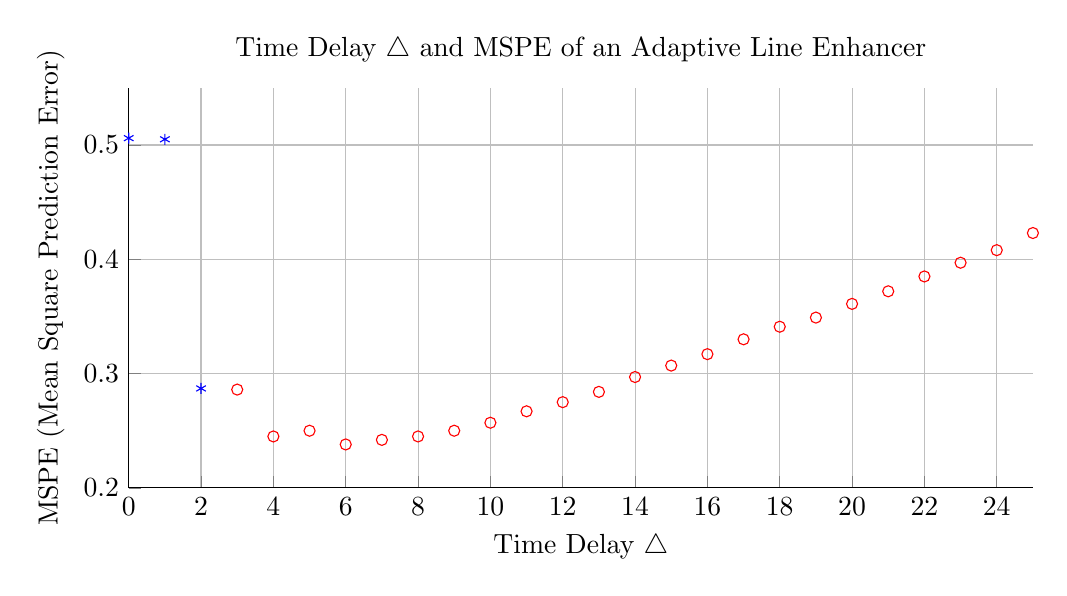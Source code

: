 % This file was created by matlab2tikz v0.4.7 (commit d4c8764c3916fd1d124533205db34e93e01e5518) running on MATLAB 8.3.
% Copyright (c) 2008--2014, Nico Schlömer <nico.schloemer@gmail.com>
% All rights reserved.
% Minimal pgfplots version: 1.3
% 
% The latest updates can be retrieved from
%   http://www.mathworks.com/matlabcentral/fileexchange/22022-matlab2tikz
% where you can also make suggestions and rate matlab2tikz.
% 
\begin{tikzpicture}

\begin{axis}[%
width=4.521in,
height=2in,
scale only axis,
xmin=0,
xmax=25,
xlabel={Time Delay $ \bigtriangleup $},
xmajorgrids,
ymin=0.2,
ymax=0.55,
ylabel={MSPE (Mean Square Prediction Error)},
ymajorgrids,
title={Time Delay $ \bigtriangleup $ and MSPE of an Adaptive Line Enhancer},
axis x line*=bottom,
axis y line*=left
]
\addplot [color=blue,only marks,mark=asterisk,mark options={solid},forget plot]
  table[row sep=crcr]{0 0.506\\
};
\addplot [color=blue,only marks,mark=asterisk,mark options={solid},forget plot]
  table[row sep=crcr]{1 0.505\\
};
\addplot [color=blue,only marks,mark=asterisk,mark options={solid},forget plot]
  table[row sep=crcr]{2 0.287\\
};
\addplot [color=red,only marks,mark=o,mark options={solid},forget plot]
  table[row sep=crcr]{3 0.286\\
};
\addplot [color=red,only marks,mark=o,mark options={solid},forget plot]
  table[row sep=crcr]{4 0.245\\
};
\addplot [color=red,only marks,mark=o,mark options={solid},forget plot]
  table[row sep=crcr]{5 0.25\\
};
\addplot [color=red,only marks,mark=o,mark options={solid},forget plot]
  table[row sep=crcr]{6 0.238\\
};
\addplot [color=red,only marks,mark=o,mark options={solid},forget plot]
  table[row sep=crcr]{7 0.242\\
};
\addplot [color=red,only marks,mark=o,mark options={solid},forget plot]
  table[row sep=crcr]{8 0.245\\
};
\addplot [color=red,only marks,mark=o,mark options={solid},forget plot]
  table[row sep=crcr]{9 0.25\\
};
\addplot [color=red,only marks,mark=o,mark options={solid},forget plot]
  table[row sep=crcr]{10  0.257\\
};
\addplot [color=red,only marks,mark=o,mark options={solid},forget plot]
  table[row sep=crcr]{11  0.267\\
};
\addplot [color=red,only marks,mark=o,mark options={solid},forget plot]
  table[row sep=crcr]{12  0.275\\
};
\addplot [color=red,only marks,mark=o,mark options={solid},forget plot]
  table[row sep=crcr]{13  0.284\\
};
\addplot [color=red,only marks,mark=o,mark options={solid},forget plot]
  table[row sep=crcr]{14  0.297\\
};
\addplot [color=red,only marks,mark=o,mark options={solid},forget plot]
  table[row sep=crcr]{15  0.307\\
};
\addplot [color=red,only marks,mark=o,mark options={solid},forget plot]
  table[row sep=crcr]{16  0.317\\
};
\addplot [color=red,only marks,mark=o,mark options={solid},forget plot]
  table[row sep=crcr]{17  0.33\\
};
\addplot [color=red,only marks,mark=o,mark options={solid},forget plot]
  table[row sep=crcr]{18  0.341\\
};
\addplot [color=red,only marks,mark=o,mark options={solid},forget plot]
  table[row sep=crcr]{19  0.349\\
};
\addplot [color=red,only marks,mark=o,mark options={solid},forget plot]
  table[row sep=crcr]{20  0.361\\
};
\addplot [color=red,only marks,mark=o,mark options={solid},forget plot]
  table[row sep=crcr]{21  0.372\\
};
\addplot [color=red,only marks,mark=o,mark options={solid},forget plot]
  table[row sep=crcr]{22  0.385\\
};
\addplot [color=red,only marks,mark=o,mark options={solid},forget plot]
  table[row sep=crcr]{23  0.397\\
};
\addplot [color=red,only marks,mark=o,mark options={solid},forget plot]
  table[row sep=crcr]{24  0.408\\
};
\addplot [color=red,only marks,mark=o,mark options={solid},forget plot]
  table[row sep=crcr]{25  0.423\\
};
\end{axis}
\end{tikzpicture}%